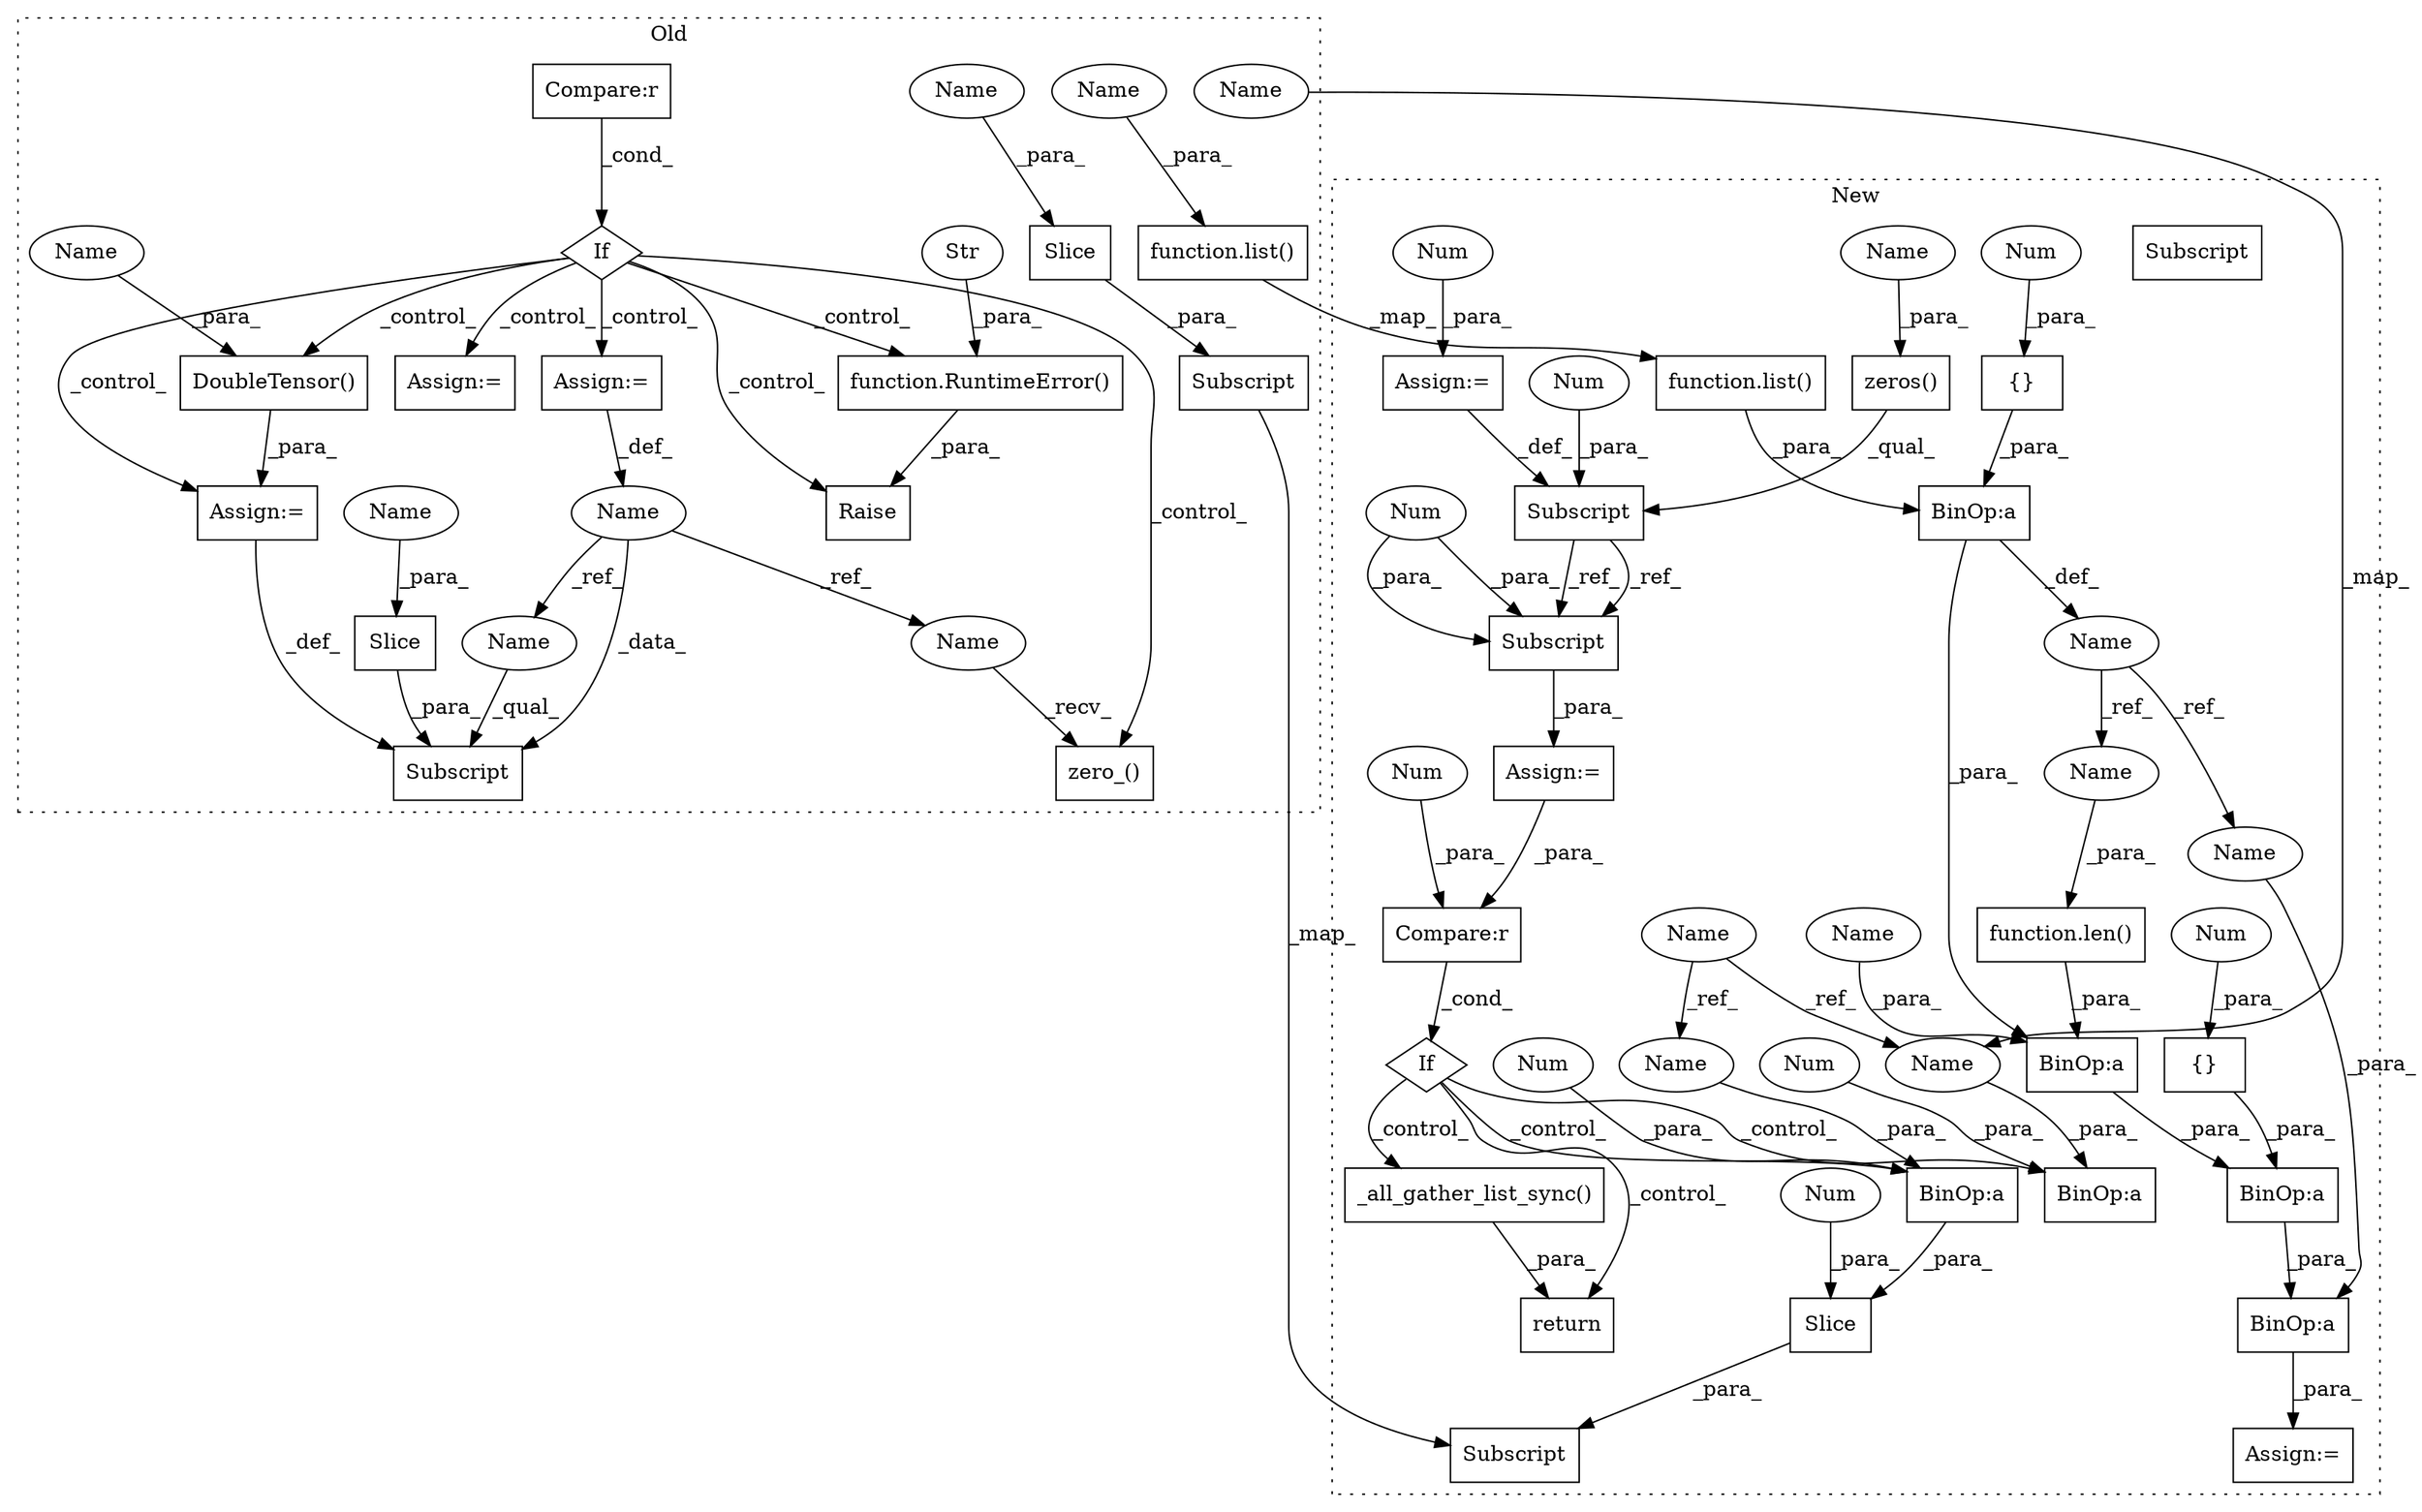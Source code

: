 digraph G {
subgraph cluster0 {
1 [label="DoubleTensor()" a="75" s="25311,25353" l="24,1" shape="box"];
3 [label="If" a="96" s="25198" l="0" shape="diamond"];
4 [label="Raise" a="91" s="25429" l="6" shape="box"];
6 [label="function.RuntimeError()" a="75" s="25435,25521" l="30,14" shape="box"];
10 [label="function.list()" a="75" s="24573,24596" l="5,1" shape="box"];
12 [label="Compare:r" a="40" s="25198" l="25" shape="box"];
13 [label="Str" a="66" s="25465" l="56" shape="ellipse"];
14 [label="Subscript" a="63" s="25293,0" l="15,0" shape="box"];
16 [label="zero_()" a="75" s="25269" l="11" shape="box"];
28 [label="Name" a="87" s="25237" l="3" shape="ellipse"];
29 [label="Slice" a="80" s="25297" l="10" shape="box"];
31 [label="Slice" a="80" s="25664" l="10" shape="box"];
33 [label="Subscript" a="63" s="25660,0" l="15,0" shape="box"];
42 [label="Assign:=" a="68" s="25378" l="3" shape="box"];
47 [label="Assign:=" a="68" s="25240" l="3" shape="box"];
48 [label="Assign:=" a="68" s="25308" l="3" shape="box"];
55 [label="Name" a="87" s="25298" l="9" shape="ellipse"];
56 [label="Name" a="87" s="25664" l="9" shape="ellipse"];
57 [label="Name" a="87" s="25648" l="9" shape="ellipse"];
60 [label="Name" a="87" s="25269" l="3" shape="ellipse"];
61 [label="Name" a="87" s="25293" l="3" shape="ellipse"];
62 [label="Name" a="87" s="24578" l="18" shape="ellipse"];
63 [label="Name" a="87" s="25335" l="18" shape="ellipse"];
label = "Old";
style="dotted";
}
subgraph cluster1 {
2 [label="function.len()" a="75" s="24810,24819" l="4,1" shape="box"];
5 [label="BinOp:a" a="82" s="24790" l="1" shape="box"];
7 [label="BinOp:a" a="82" s="24613" l="3" shape="box"];
8 [label="BinOp:a" a="82" s="24783" l="3" shape="box"];
9 [label="BinOp:a" a="82" s="24807" l="3" shape="box"];
11 [label="function.list()" a="75" s="24616,24639" l="5,1" shape="box"];
15 [label="{}" a="59" s="24786,24789" l="1,0" shape="box"];
17 [label="zeros()" a="75" s="24903,24930" l="12,36" shape="box"];
18 [label="If" a="96" s="25411" l="3" shape="diamond"];
19 [label="BinOp:a" a="82" s="25650" l="3" shape="box"];
20 [label="BinOp:a" a="82" s="25630" l="3" shape="box"];
21 [label="_all_gather_list_sync()" a="75" s="25496,25541" l="27,19" shape="box"];
22 [label="Compare:r" a="40" s="25414" l="13" shape="box"];
23 [label="Subscript" a="63" s="24979,0" l="6,0" shape="box"];
24 [label="{}" a="59" s="24609,24612" l="1,0" shape="box"];
25 [label="Subscript" a="63" s="25396,0" l="6,0" shape="box"];
26 [label="Slice" a="80" s="25619" l="15" shape="box"];
27 [label="Name" a="87" s="24601" l="5" shape="ellipse"];
30 [label="Name" a="87" s="24456" l="9" shape="ellipse"];
32 [label="Subscript" a="63" s="25615,0" l="20,0" shape="box"];
34 [label="Num" a="76" s="25633" l="1" shape="ellipse"];
35 [label="Num" a="76" s="25425" l="2" shape="ellipse"];
36 [label="Num" a="76" s="24787" l="2" shape="ellipse"];
37 [label="Num" a="76" s="25619" l="1" shape="ellipse"];
38 [label="Num" a="76" s="24983" l="1" shape="ellipse"];
39 [label="Num" a="76" s="24610" l="2" shape="ellipse"];
40 [label="Num" a="76" s="25653" l="1" shape="ellipse"];
41 [label="Num" a="76" s="25400" l="1" shape="ellipse"];
43 [label="Assign:=" a="68" s="24775" l="3" shape="box"];
44 [label="Assign:=" a="68" s="24985" l="3" shape="box"];
45 [label="Num" a="76" s="24988" l="2" shape="ellipse"];
46 [label="Assign:=" a="68" s="25393" l="3" shape="box"];
49 [label="return" a="93" s="25489" l="7" shape="box"];
50 [label="Name" a="87" s="25621" l="9" shape="ellipse"];
51 [label="Name" a="87" s="25641" l="9" shape="ellipse"];
52 [label="Name" a="87" s="24814" l="5" shape="ellipse"];
53 [label="Name" a="87" s="24778" l="5" shape="ellipse"];
54 [label="Subscript" a="63" s="25396,0" l="6,0" shape="box"];
58 [label="Name" a="87" s="24792" l="15" shape="ellipse"];
59 [label="Name" a="87" s="24915" l="15" shape="ellipse"];
label = "New";
style="dotted";
}
1 -> 48 [label="_para_"];
2 -> 9 [label="_para_"];
3 -> 42 [label="_control_"];
3 -> 4 [label="_control_"];
3 -> 6 [label="_control_"];
3 -> 1 [label="_control_"];
3 -> 48 [label="_control_"];
3 -> 47 [label="_control_"];
3 -> 16 [label="_control_"];
5 -> 8 [label="_para_"];
6 -> 4 [label="_para_"];
7 -> 9 [label="_para_"];
7 -> 27 [label="_def_"];
8 -> 43 [label="_para_"];
9 -> 5 [label="_para_"];
10 -> 11 [label="_map_"];
11 -> 7 [label="_para_"];
12 -> 3 [label="_cond_"];
13 -> 6 [label="_para_"];
15 -> 5 [label="_para_"];
17 -> 23 [label="_qual_"];
18 -> 20 [label="_control_"];
18 -> 19 [label="_control_"];
18 -> 21 [label="_control_"];
18 -> 49 [label="_control_"];
20 -> 26 [label="_para_"];
21 -> 49 [label="_para_"];
22 -> 18 [label="_cond_"];
23 -> 54 [label="_ref_"];
23 -> 54 [label="_ref_"];
24 -> 7 [label="_para_"];
26 -> 32 [label="_para_"];
27 -> 53 [label="_ref_"];
27 -> 52 [label="_ref_"];
28 -> 61 [label="_ref_"];
28 -> 14 [label="_data_"];
28 -> 60 [label="_ref_"];
29 -> 14 [label="_para_"];
30 -> 50 [label="_ref_"];
30 -> 51 [label="_ref_"];
31 -> 33 [label="_para_"];
33 -> 32 [label="_map_"];
34 -> 20 [label="_para_"];
35 -> 22 [label="_para_"];
36 -> 15 [label="_para_"];
37 -> 26 [label="_para_"];
38 -> 23 [label="_para_"];
39 -> 24 [label="_para_"];
40 -> 19 [label="_para_"];
41 -> 54 [label="_para_"];
41 -> 54 [label="_para_"];
44 -> 23 [label="_def_"];
45 -> 44 [label="_para_"];
46 -> 22 [label="_para_"];
47 -> 28 [label="_def_"];
48 -> 14 [label="_def_"];
50 -> 20 [label="_para_"];
51 -> 19 [label="_para_"];
52 -> 2 [label="_para_"];
53 -> 8 [label="_para_"];
54 -> 46 [label="_para_"];
55 -> 29 [label="_para_"];
56 -> 31 [label="_para_"];
57 -> 51 [label="_map_"];
58 -> 9 [label="_para_"];
59 -> 17 [label="_para_"];
60 -> 16 [label="_recv_"];
61 -> 14 [label="_qual_"];
62 -> 10 [label="_para_"];
63 -> 1 [label="_para_"];
}
